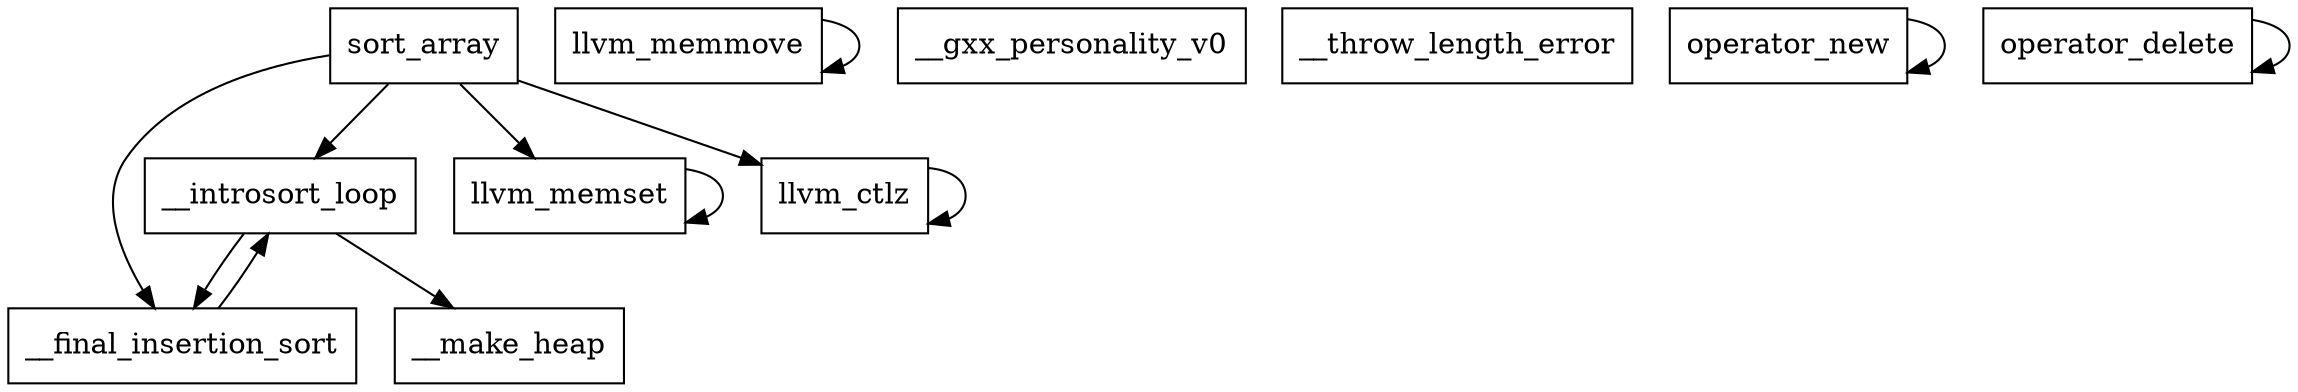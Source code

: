 digraph CallGraph {
    // Nodes representing functions
    node [shape=box];
    
    // Functions
    sort_array;
    __introsort_loop;
    __final_insertion_sort;
    __make_heap;
    llvm_memset;
    llvm_ctlz;
    llvm_memmove;
    __gxx_personality_v0;
    __throw_length_error;
    operator_new;
    operator_delete;

    // Edges representing function calls
    sort_array -> __introsort_loop;
    sort_array -> __final_insertion_sort;
    sort_array -> llvm_memset;
    sort_array -> llvm_ctlz;

    __introsort_loop -> __make_heap;
    __introsort_loop -> __final_insertion_sort;

    __final_insertion_sort -> __introsort_loop;

    // Declarations for external calls
    llvm_memset -> llvm_memset;
    llvm_ctlz -> llvm_ctlz;
    llvm_memmove -> llvm_memmove;
    operator_new -> operator_new;
    operator_delete -> operator_delete;
}

